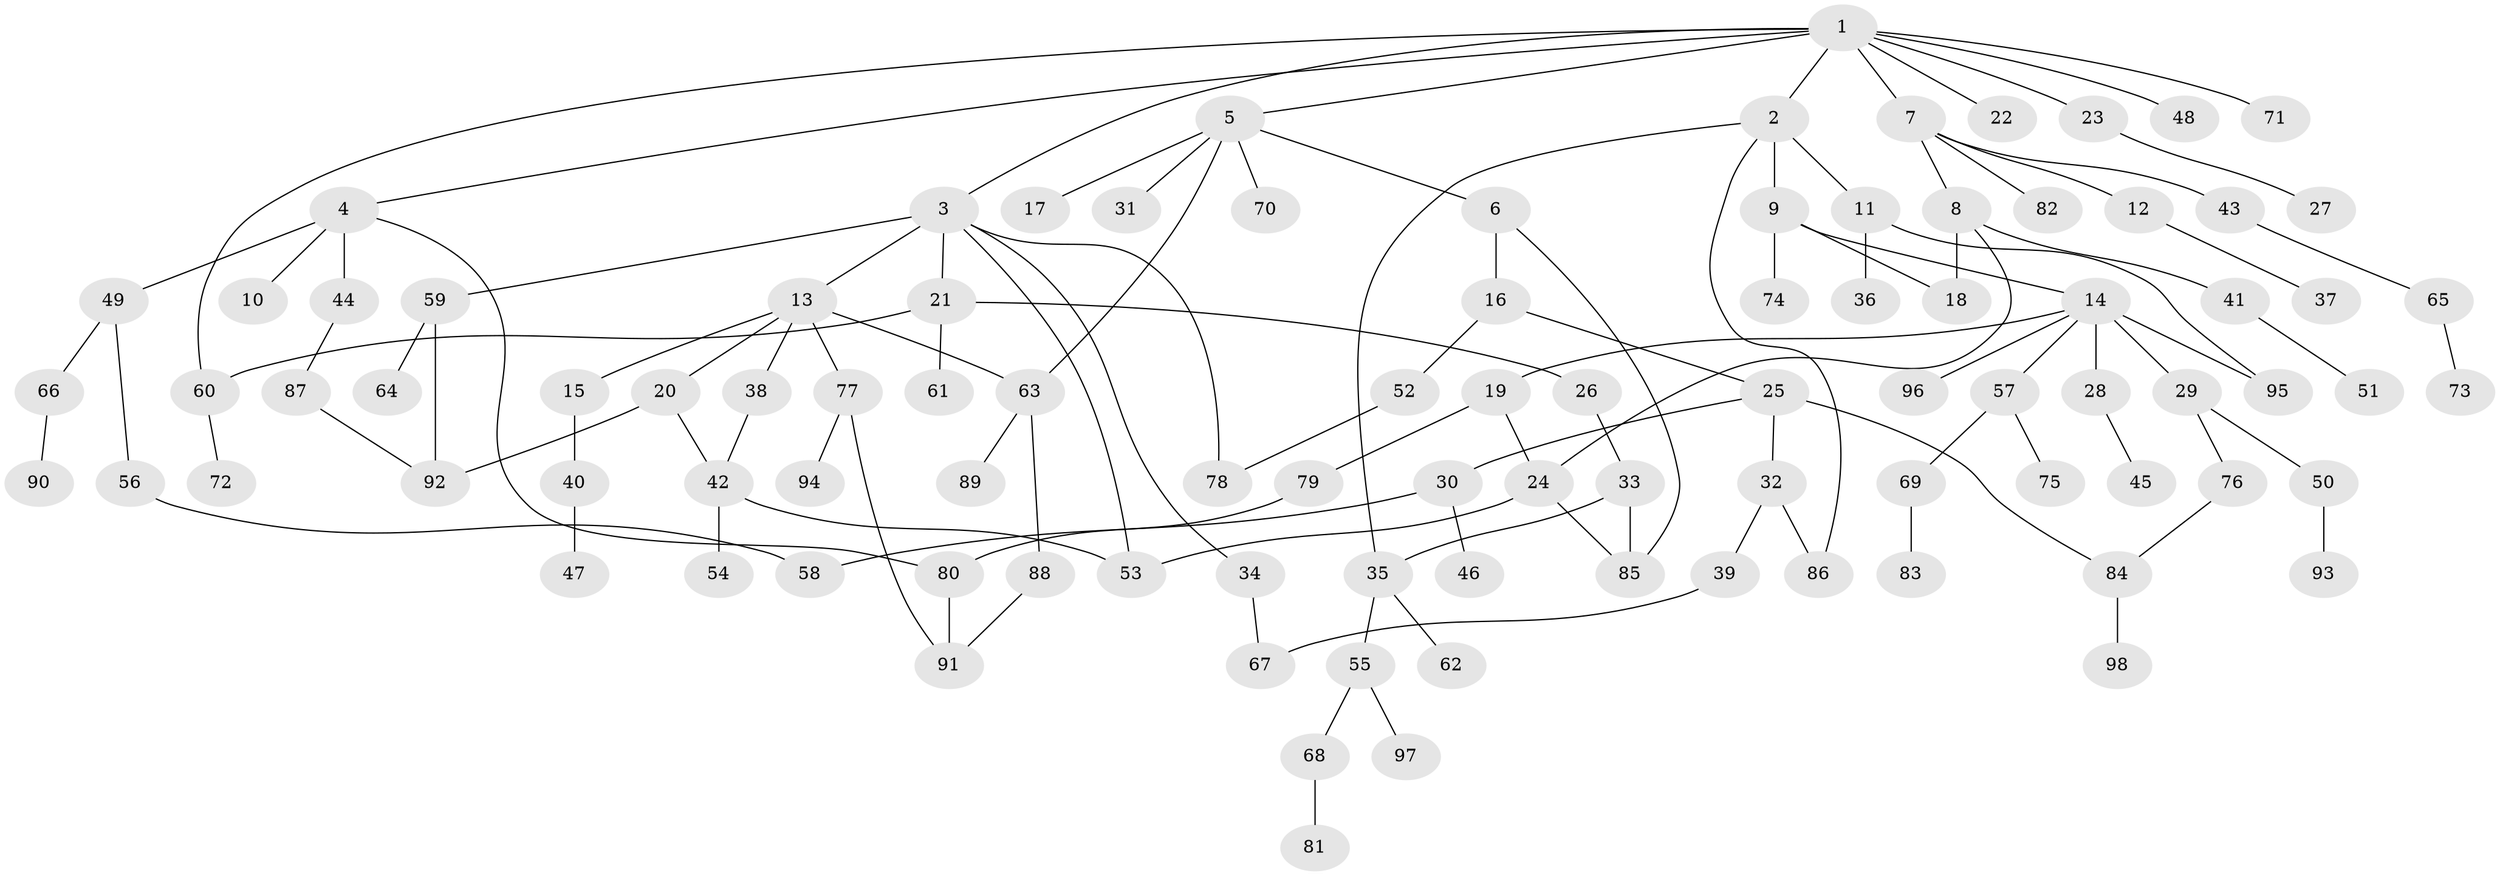 // coarse degree distribution, {6: 0.0975609756097561, 5: 0.04878048780487805, 8: 0.024390243902439025, 3: 0.24390243902439024, 4: 0.0975609756097561, 2: 0.2926829268292683, 1: 0.1951219512195122}
// Generated by graph-tools (version 1.1) at 2025/49/03/04/25 22:49:04]
// undirected, 98 vertices, 118 edges
graph export_dot {
  node [color=gray90,style=filled];
  1;
  2;
  3;
  4;
  5;
  6;
  7;
  8;
  9;
  10;
  11;
  12;
  13;
  14;
  15;
  16;
  17;
  18;
  19;
  20;
  21;
  22;
  23;
  24;
  25;
  26;
  27;
  28;
  29;
  30;
  31;
  32;
  33;
  34;
  35;
  36;
  37;
  38;
  39;
  40;
  41;
  42;
  43;
  44;
  45;
  46;
  47;
  48;
  49;
  50;
  51;
  52;
  53;
  54;
  55;
  56;
  57;
  58;
  59;
  60;
  61;
  62;
  63;
  64;
  65;
  66;
  67;
  68;
  69;
  70;
  71;
  72;
  73;
  74;
  75;
  76;
  77;
  78;
  79;
  80;
  81;
  82;
  83;
  84;
  85;
  86;
  87;
  88;
  89;
  90;
  91;
  92;
  93;
  94;
  95;
  96;
  97;
  98;
  1 -- 2;
  1 -- 3;
  1 -- 4;
  1 -- 5;
  1 -- 7;
  1 -- 22;
  1 -- 23;
  1 -- 48;
  1 -- 71;
  1 -- 60;
  2 -- 9;
  2 -- 11;
  2 -- 86;
  2 -- 35;
  3 -- 13;
  3 -- 21;
  3 -- 34;
  3 -- 59;
  3 -- 78;
  3 -- 53;
  4 -- 10;
  4 -- 44;
  4 -- 49;
  4 -- 80;
  5 -- 6;
  5 -- 17;
  5 -- 31;
  5 -- 70;
  5 -- 63;
  6 -- 16;
  6 -- 85;
  7 -- 8;
  7 -- 12;
  7 -- 43;
  7 -- 82;
  8 -- 18;
  8 -- 24;
  8 -- 41;
  9 -- 14;
  9 -- 74;
  9 -- 18;
  11 -- 36;
  11 -- 95;
  12 -- 37;
  13 -- 15;
  13 -- 20;
  13 -- 38;
  13 -- 63;
  13 -- 77;
  14 -- 19;
  14 -- 28;
  14 -- 29;
  14 -- 57;
  14 -- 95;
  14 -- 96;
  15 -- 40;
  16 -- 25;
  16 -- 52;
  19 -- 79;
  19 -- 24;
  20 -- 42;
  20 -- 92;
  21 -- 26;
  21 -- 60;
  21 -- 61;
  23 -- 27;
  24 -- 53;
  24 -- 85;
  25 -- 30;
  25 -- 32;
  25 -- 84;
  26 -- 33;
  28 -- 45;
  29 -- 50;
  29 -- 76;
  30 -- 46;
  30 -- 58;
  32 -- 39;
  32 -- 86;
  33 -- 35;
  33 -- 85;
  34 -- 67;
  35 -- 55;
  35 -- 62;
  38 -- 42;
  39 -- 67;
  40 -- 47;
  41 -- 51;
  42 -- 53;
  42 -- 54;
  43 -- 65;
  44 -- 87;
  49 -- 56;
  49 -- 66;
  50 -- 93;
  52 -- 78;
  55 -- 68;
  55 -- 97;
  56 -- 58;
  57 -- 69;
  57 -- 75;
  59 -- 64;
  59 -- 92;
  60 -- 72;
  63 -- 88;
  63 -- 89;
  65 -- 73;
  66 -- 90;
  68 -- 81;
  69 -- 83;
  76 -- 84;
  77 -- 94;
  77 -- 91;
  79 -- 80;
  80 -- 91;
  84 -- 98;
  87 -- 92;
  88 -- 91;
}

